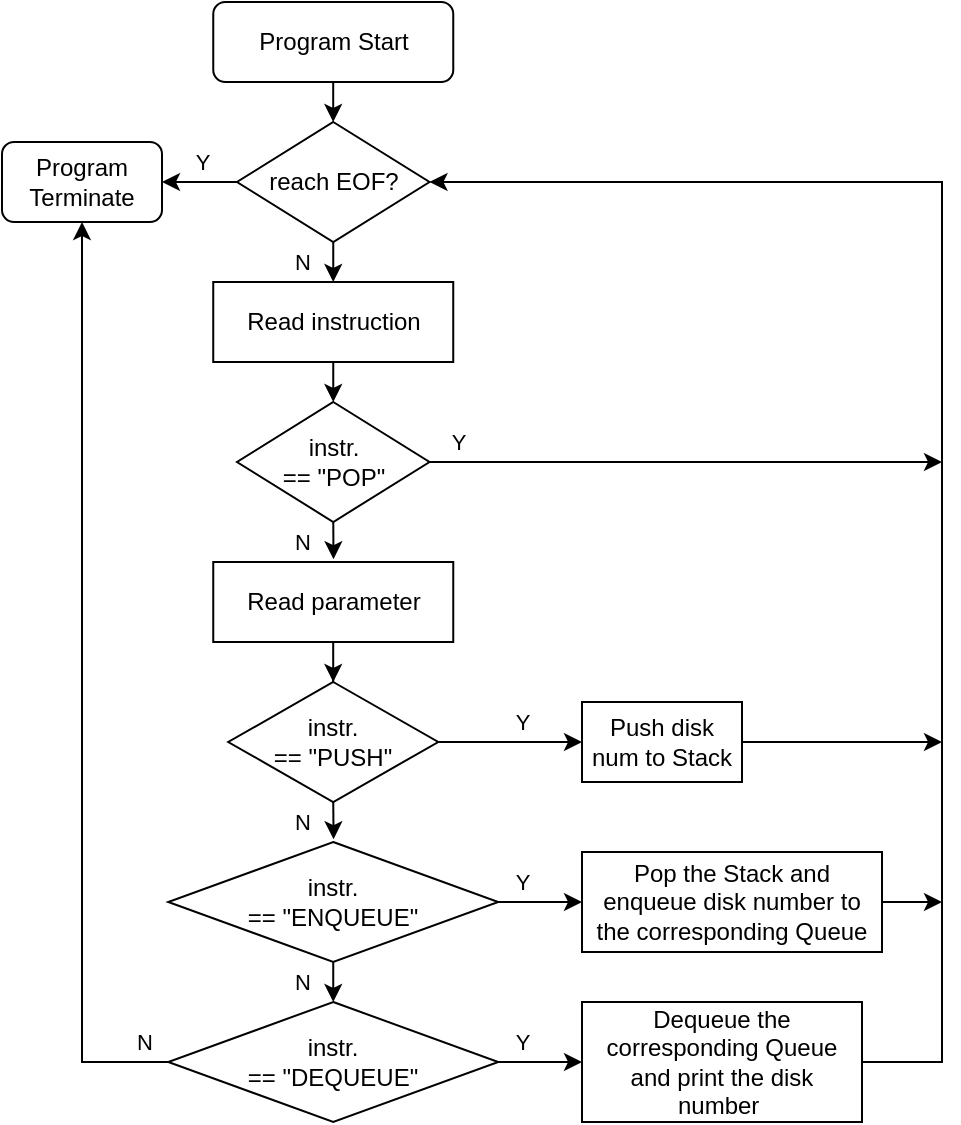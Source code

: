 <mxfile version="13.7.5" type="google"><diagram id="C5RBs43oDa-KdzZeNtuy" name="Page-1"><mxGraphModel dx="717" dy="518" grid="1" gridSize="10" guides="1" tooltips="1" connect="1" arrows="1" fold="1" page="1" pageScale="1" pageWidth="827" pageHeight="1169" math="0" shadow="0"><root><mxCell id="WIyWlLk6GJQsqaUBKTNV-0"/><mxCell id="WIyWlLk6GJQsqaUBKTNV-1" parent="WIyWlLk6GJQsqaUBKTNV-0"/><mxCell id="yxQSQYbZQzaWAlc85e1i-18" value="" style="edgeStyle=orthogonalEdgeStyle;rounded=0;orthogonalLoop=1;jettySize=auto;html=1;endArrow=classic;endFill=1;" edge="1" parent="WIyWlLk6GJQsqaUBKTNV-1" source="WIyWlLk6GJQsqaUBKTNV-3" target="yxQSQYbZQzaWAlc85e1i-17"><mxGeometry relative="1" as="geometry"/></mxCell><mxCell id="WIyWlLk6GJQsqaUBKTNV-3" value="Program Start" style="rounded=1;whiteSpace=wrap;html=1;fontSize=12;glass=0;strokeWidth=1;shadow=0;" parent="WIyWlLk6GJQsqaUBKTNV-1" vertex="1"><mxGeometry x="155.63" y="80" width="120" height="40" as="geometry"/></mxCell><mxCell id="WIyWlLk6GJQsqaUBKTNV-11" value="Program&lt;br&gt;Terminate" style="rounded=1;whiteSpace=wrap;html=1;fontSize=12;glass=0;strokeWidth=1;shadow=0;" parent="WIyWlLk6GJQsqaUBKTNV-1" vertex="1"><mxGeometry x="50" y="150" width="80" height="40" as="geometry"/></mxCell><mxCell id="yxQSQYbZQzaWAlc85e1i-22" style="edgeStyle=orthogonalEdgeStyle;rounded=0;orthogonalLoop=1;jettySize=auto;html=1;exitX=0.5;exitY=1;exitDx=0;exitDy=0;entryX=0.5;entryY=0;entryDx=0;entryDy=0;endArrow=classic;endFill=1;" edge="1" parent="WIyWlLk6GJQsqaUBKTNV-1" source="yxQSQYbZQzaWAlc85e1i-0" target="yxQSQYbZQzaWAlc85e1i-1"><mxGeometry relative="1" as="geometry"/></mxCell><mxCell id="yxQSQYbZQzaWAlc85e1i-0" value="Read instruction" style="rounded=0;whiteSpace=wrap;html=1;" vertex="1" parent="WIyWlLk6GJQsqaUBKTNV-1"><mxGeometry x="155.62" y="220" width="120" height="40" as="geometry"/></mxCell><mxCell id="yxQSQYbZQzaWAlc85e1i-23" value="N" style="edgeStyle=orthogonalEdgeStyle;rounded=0;orthogonalLoop=1;jettySize=auto;html=1;exitX=0.5;exitY=1;exitDx=0;exitDy=0;entryX=0.501;entryY=-0.035;entryDx=0;entryDy=0;entryPerimeter=0;endArrow=classic;endFill=1;" edge="1" parent="WIyWlLk6GJQsqaUBKTNV-1" source="yxQSQYbZQzaWAlc85e1i-1" target="yxQSQYbZQzaWAlc85e1i-13"><mxGeometry x="0.065" y="-16" relative="1" as="geometry"><mxPoint as="offset"/></mxGeometry></mxCell><mxCell id="yxQSQYbZQzaWAlc85e1i-39" value="Y" style="edgeStyle=orthogonalEdgeStyle;rounded=0;orthogonalLoop=1;jettySize=auto;html=1;exitX=1;exitY=0.5;exitDx=0;exitDy=0;endArrow=classic;endFill=1;" edge="1" parent="WIyWlLk6GJQsqaUBKTNV-1" source="yxQSQYbZQzaWAlc85e1i-1"><mxGeometry x="-0.89" y="10" relative="1" as="geometry"><mxPoint x="520" y="310" as="targetPoint"/><mxPoint as="offset"/></mxGeometry></mxCell><mxCell id="yxQSQYbZQzaWAlc85e1i-1" value="instr.&lt;br&gt;== &quot;POP&quot;" style="rhombus;whiteSpace=wrap;html=1;" vertex="1" parent="WIyWlLk6GJQsqaUBKTNV-1"><mxGeometry x="167.51" y="280" width="96.25" height="60" as="geometry"/></mxCell><mxCell id="yxQSQYbZQzaWAlc85e1i-25" value="N" style="edgeStyle=orthogonalEdgeStyle;rounded=0;orthogonalLoop=1;jettySize=auto;html=1;exitX=0.5;exitY=1;exitDx=0;exitDy=0;entryX=0.501;entryY=-0.023;entryDx=0;entryDy=0;entryPerimeter=0;endArrow=classic;endFill=1;" edge="1" parent="WIyWlLk6GJQsqaUBKTNV-1" source="yxQSQYbZQzaWAlc85e1i-2" target="yxQSQYbZQzaWAlc85e1i-3"><mxGeometry x="0.059" y="-16" relative="1" as="geometry"><mxPoint as="offset"/></mxGeometry></mxCell><mxCell id="yxQSQYbZQzaWAlc85e1i-28" value="Y" style="edgeStyle=orthogonalEdgeStyle;rounded=0;orthogonalLoop=1;jettySize=auto;html=1;exitX=1;exitY=0.5;exitDx=0;exitDy=0;entryX=0;entryY=0.5;entryDx=0;entryDy=0;endArrow=classic;endFill=1;" edge="1" parent="WIyWlLk6GJQsqaUBKTNV-1" source="yxQSQYbZQzaWAlc85e1i-2" target="yxQSQYbZQzaWAlc85e1i-14"><mxGeometry x="0.165" y="10" relative="1" as="geometry"><mxPoint as="offset"/></mxGeometry></mxCell><mxCell id="yxQSQYbZQzaWAlc85e1i-2" value="instr.&lt;br&gt;== &quot;PUSH&quot;" style="rhombus;whiteSpace=wrap;html=1;" vertex="1" parent="WIyWlLk6GJQsqaUBKTNV-1"><mxGeometry x="163.12" y="420" width="105" height="60" as="geometry"/></mxCell><mxCell id="yxQSQYbZQzaWAlc85e1i-27" value="N" style="edgeStyle=orthogonalEdgeStyle;rounded=0;orthogonalLoop=1;jettySize=auto;html=1;exitX=0.5;exitY=1;exitDx=0;exitDy=0;entryX=0.5;entryY=0;entryDx=0;entryDy=0;endArrow=classic;endFill=1;" edge="1" parent="WIyWlLk6GJQsqaUBKTNV-1" source="yxQSQYbZQzaWAlc85e1i-3" target="yxQSQYbZQzaWAlc85e1i-4"><mxGeometry x="-0.001" y="-16" relative="1" as="geometry"><mxPoint as="offset"/></mxGeometry></mxCell><mxCell id="yxQSQYbZQzaWAlc85e1i-29" value="Y" style="edgeStyle=orthogonalEdgeStyle;rounded=0;orthogonalLoop=1;jettySize=auto;html=1;exitX=1;exitY=0.5;exitDx=0;exitDy=0;entryX=0;entryY=0.5;entryDx=0;entryDy=0;endArrow=classic;endFill=1;" edge="1" parent="WIyWlLk6GJQsqaUBKTNV-1" source="yxQSQYbZQzaWAlc85e1i-3" target="yxQSQYbZQzaWAlc85e1i-15"><mxGeometry x="-0.433" y="10" relative="1" as="geometry"><mxPoint as="offset"/></mxGeometry></mxCell><mxCell id="yxQSQYbZQzaWAlc85e1i-3" value="instr.&lt;br&gt;== &quot;ENQUEUE&quot;" style="rhombus;whiteSpace=wrap;html=1;" vertex="1" parent="WIyWlLk6GJQsqaUBKTNV-1"><mxGeometry x="133.12" y="500" width="165" height="60" as="geometry"/></mxCell><mxCell id="yxQSQYbZQzaWAlc85e1i-30" value="Y" style="edgeStyle=orthogonalEdgeStyle;rounded=0;orthogonalLoop=1;jettySize=auto;html=1;exitX=1;exitY=0.5;exitDx=0;exitDy=0;entryX=0;entryY=0.5;entryDx=0;entryDy=0;endArrow=classic;endFill=1;" edge="1" parent="WIyWlLk6GJQsqaUBKTNV-1" source="yxQSQYbZQzaWAlc85e1i-4" target="yxQSQYbZQzaWAlc85e1i-16"><mxGeometry x="-0.433" y="10" relative="1" as="geometry"><mxPoint as="offset"/></mxGeometry></mxCell><mxCell id="yxQSQYbZQzaWAlc85e1i-31" value="N" style="edgeStyle=orthogonalEdgeStyle;rounded=0;orthogonalLoop=1;jettySize=auto;html=1;exitX=0;exitY=0.5;exitDx=0;exitDy=0;entryX=0.5;entryY=1;entryDx=0;entryDy=0;endArrow=classic;endFill=1;" edge="1" parent="WIyWlLk6GJQsqaUBKTNV-1" source="yxQSQYbZQzaWAlc85e1i-4" target="WIyWlLk6GJQsqaUBKTNV-11"><mxGeometry x="-0.946" y="-10" relative="1" as="geometry"><mxPoint as="offset"/></mxGeometry></mxCell><mxCell id="yxQSQYbZQzaWAlc85e1i-4" value="instr.&lt;br&gt;== &quot;DEQUEUE&quot;" style="rhombus;whiteSpace=wrap;html=1;" vertex="1" parent="WIyWlLk6GJQsqaUBKTNV-1"><mxGeometry x="133.13" y="580" width="165" height="60" as="geometry"/></mxCell><mxCell id="yxQSQYbZQzaWAlc85e1i-24" style="edgeStyle=orthogonalEdgeStyle;rounded=0;orthogonalLoop=1;jettySize=auto;html=1;entryX=0.5;entryY=0;entryDx=0;entryDy=0;endArrow=classic;endFill=1;" edge="1" parent="WIyWlLk6GJQsqaUBKTNV-1" source="yxQSQYbZQzaWAlc85e1i-13" target="yxQSQYbZQzaWAlc85e1i-2"><mxGeometry relative="1" as="geometry"/></mxCell><mxCell id="yxQSQYbZQzaWAlc85e1i-13" value="Read parameter" style="rounded=0;whiteSpace=wrap;html=1;" vertex="1" parent="WIyWlLk6GJQsqaUBKTNV-1"><mxGeometry x="155.63" y="360" width="120" height="40" as="geometry"/></mxCell><mxCell id="yxQSQYbZQzaWAlc85e1i-40" style="edgeStyle=orthogonalEdgeStyle;rounded=0;orthogonalLoop=1;jettySize=auto;html=1;exitX=1;exitY=0.5;exitDx=0;exitDy=0;endArrow=classic;endFill=1;" edge="1" parent="WIyWlLk6GJQsqaUBKTNV-1" source="yxQSQYbZQzaWAlc85e1i-14"><mxGeometry relative="1" as="geometry"><mxPoint x="520" y="450" as="targetPoint"/></mxGeometry></mxCell><mxCell id="yxQSQYbZQzaWAlc85e1i-14" value="Push disk num to Stack" style="whiteSpace=wrap;html=1;" vertex="1" parent="WIyWlLk6GJQsqaUBKTNV-1"><mxGeometry x="340" y="430" width="80" height="40" as="geometry"/></mxCell><mxCell id="yxQSQYbZQzaWAlc85e1i-41" style="edgeStyle=orthogonalEdgeStyle;rounded=0;orthogonalLoop=1;jettySize=auto;html=1;exitX=1;exitY=0.5;exitDx=0;exitDy=0;endArrow=classic;endFill=1;" edge="1" parent="WIyWlLk6GJQsqaUBKTNV-1" source="yxQSQYbZQzaWAlc85e1i-15"><mxGeometry relative="1" as="geometry"><mxPoint x="520" y="530" as="targetPoint"/></mxGeometry></mxCell><mxCell id="yxQSQYbZQzaWAlc85e1i-15" value="Pop the Stack and&lt;br&gt;enqueue disk number to the corresponding Queue" style="whiteSpace=wrap;html=1;" vertex="1" parent="WIyWlLk6GJQsqaUBKTNV-1"><mxGeometry x="340" y="505" width="150" height="50" as="geometry"/></mxCell><mxCell id="yxQSQYbZQzaWAlc85e1i-35" style="edgeStyle=orthogonalEdgeStyle;rounded=0;orthogonalLoop=1;jettySize=auto;html=1;exitX=1;exitY=0.5;exitDx=0;exitDy=0;entryX=1;entryY=0.5;entryDx=0;entryDy=0;endArrow=classic;endFill=1;" edge="1" parent="WIyWlLk6GJQsqaUBKTNV-1" source="yxQSQYbZQzaWAlc85e1i-16" target="yxQSQYbZQzaWAlc85e1i-17"><mxGeometry relative="1" as="geometry"><Array as="points"><mxPoint x="520" y="610"/><mxPoint x="520" y="170"/></Array></mxGeometry></mxCell><mxCell id="yxQSQYbZQzaWAlc85e1i-16" value="Dequeue the corresponding&amp;nbsp;Queue and print the&amp;nbsp;disk number&amp;nbsp;" style="whiteSpace=wrap;html=1;" vertex="1" parent="WIyWlLk6GJQsqaUBKTNV-1"><mxGeometry x="340" y="580" width="140" height="60" as="geometry"/></mxCell><mxCell id="yxQSQYbZQzaWAlc85e1i-21" value="N" style="edgeStyle=orthogonalEdgeStyle;rounded=0;orthogonalLoop=1;jettySize=auto;html=1;exitX=0.5;exitY=1;exitDx=0;exitDy=0;entryX=0.5;entryY=0;entryDx=0;entryDy=0;endArrow=classic;endFill=1;" edge="1" parent="WIyWlLk6GJQsqaUBKTNV-1" source="yxQSQYbZQzaWAlc85e1i-17" target="yxQSQYbZQzaWAlc85e1i-0"><mxGeometry x="0.0" y="-16" relative="1" as="geometry"><mxPoint as="offset"/></mxGeometry></mxCell><mxCell id="yxQSQYbZQzaWAlc85e1i-32" value="Y" style="edgeStyle=orthogonalEdgeStyle;rounded=0;orthogonalLoop=1;jettySize=auto;html=1;exitX=0;exitY=0.5;exitDx=0;exitDy=0;entryX=1;entryY=0.5;entryDx=0;entryDy=0;endArrow=classic;endFill=1;" edge="1" parent="WIyWlLk6GJQsqaUBKTNV-1" source="yxQSQYbZQzaWAlc85e1i-17" target="WIyWlLk6GJQsqaUBKTNV-11"><mxGeometry x="-0.067" y="-10" relative="1" as="geometry"><mxPoint as="offset"/></mxGeometry></mxCell><mxCell id="yxQSQYbZQzaWAlc85e1i-17" value="reach EOF?" style="rhombus;whiteSpace=wrap;html=1;" vertex="1" parent="WIyWlLk6GJQsqaUBKTNV-1"><mxGeometry x="167.5" y="140" width="96.25" height="60" as="geometry"/></mxCell></root></mxGraphModel></diagram></mxfile>